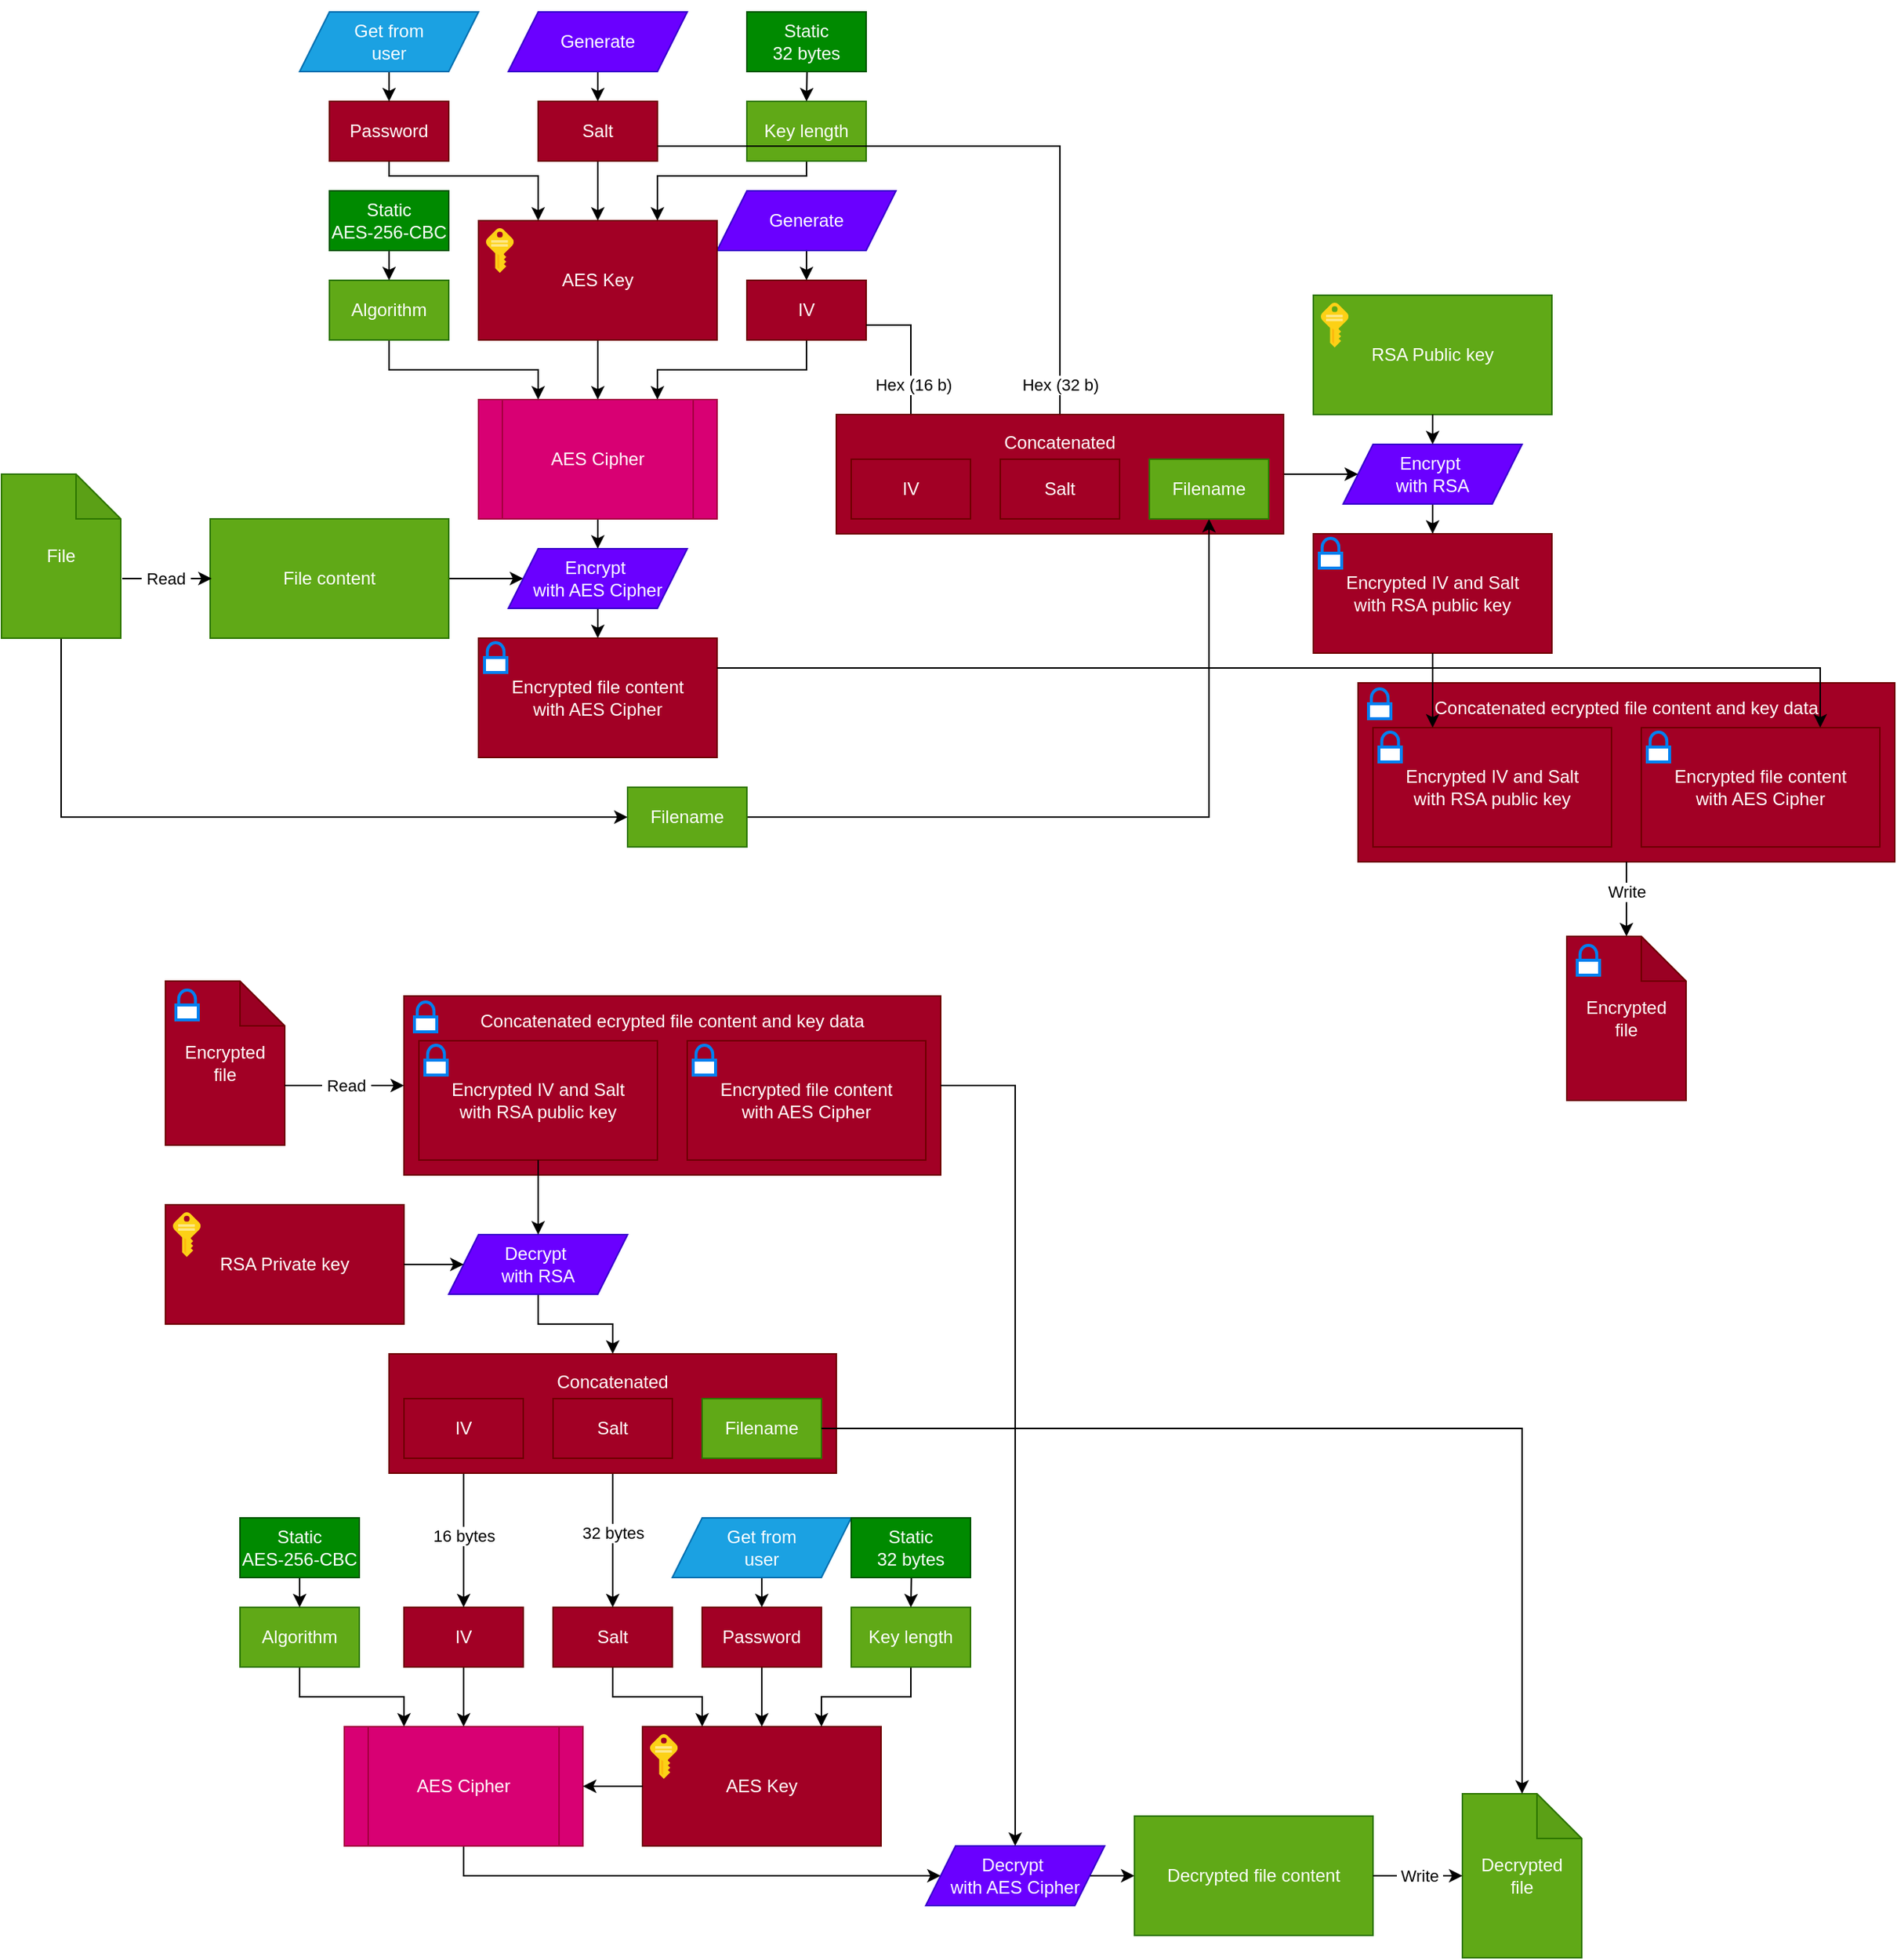 <mxfile version="24.7.17">
  <diagram name="Сторінка-1" id="oPL0w_b0mFHAZMVK7twz">
    <mxGraphModel dx="1221" dy="823" grid="1" gridSize="10" guides="1" tooltips="1" connect="1" arrows="1" fold="1" page="1" pageScale="1" pageWidth="4681" pageHeight="3300" math="0" shadow="0">
      <root>
        <mxCell id="0" />
        <mxCell id="1" parent="0" />
        <mxCell id="bZMVQMll3qHNsxTQ0Wbx-16" style="edgeStyle=orthogonalEdgeStyle;rounded=0;orthogonalLoop=1;jettySize=auto;html=1;exitX=0.5;exitY=1;exitDx=0;exitDy=0;entryX=0.5;entryY=0;entryDx=0;entryDy=0;" parent="1" source="bZMVQMll3qHNsxTQ0Wbx-1" target="bZMVQMll3qHNsxTQ0Wbx-47" edge="1">
          <mxGeometry relative="1" as="geometry">
            <mxPoint x="640" y="540" as="targetPoint" />
          </mxGeometry>
        </mxCell>
        <mxCell id="bZMVQMll3qHNsxTQ0Wbx-5" style="edgeStyle=orthogonalEdgeStyle;rounded=0;orthogonalLoop=1;jettySize=auto;html=1;exitX=0.5;exitY=1;exitDx=0;exitDy=0;entryX=0.25;entryY=0;entryDx=0;entryDy=0;" parent="1" source="bZMVQMll3qHNsxTQ0Wbx-2" target="bZMVQMll3qHNsxTQ0Wbx-1" edge="1">
          <mxGeometry relative="1" as="geometry">
            <Array as="points">
              <mxPoint x="500" y="390" />
              <mxPoint x="600" y="390" />
            </Array>
          </mxGeometry>
        </mxCell>
        <mxCell id="bZMVQMll3qHNsxTQ0Wbx-2" value="Password" style="rounded=0;whiteSpace=wrap;html=1;fillColor=#a20025;fontColor=#ffffff;strokeColor=#6F0000;" parent="1" vertex="1">
          <mxGeometry x="460" y="340" width="80" height="40" as="geometry" />
        </mxCell>
        <mxCell id="bZMVQMll3qHNsxTQ0Wbx-6" style="edgeStyle=orthogonalEdgeStyle;rounded=0;orthogonalLoop=1;jettySize=auto;html=1;exitX=0.5;exitY=1;exitDx=0;exitDy=0;entryX=0.5;entryY=0;entryDx=0;entryDy=0;" parent="1" source="bZMVQMll3qHNsxTQ0Wbx-3" target="bZMVQMll3qHNsxTQ0Wbx-1" edge="1">
          <mxGeometry relative="1" as="geometry" />
        </mxCell>
        <mxCell id="bZMVQMll3qHNsxTQ0Wbx-3" value="Salt" style="rounded=0;whiteSpace=wrap;html=1;fillColor=#a20025;fontColor=#ffffff;strokeColor=#6F0000;" parent="1" vertex="1">
          <mxGeometry x="600" y="340" width="80" height="40" as="geometry" />
        </mxCell>
        <mxCell id="bZMVQMll3qHNsxTQ0Wbx-7" style="edgeStyle=orthogonalEdgeStyle;rounded=0;orthogonalLoop=1;jettySize=auto;html=1;exitX=0.5;exitY=1;exitDx=0;exitDy=0;entryX=0.75;entryY=0;entryDx=0;entryDy=0;" parent="1" source="bZMVQMll3qHNsxTQ0Wbx-4" target="bZMVQMll3qHNsxTQ0Wbx-1" edge="1">
          <mxGeometry relative="1" as="geometry">
            <Array as="points">
              <mxPoint x="780" y="390" />
              <mxPoint x="680" y="390" />
            </Array>
          </mxGeometry>
        </mxCell>
        <mxCell id="bZMVQMll3qHNsxTQ0Wbx-4" value="Key length" style="rounded=0;whiteSpace=wrap;html=1;fillColor=#60a917;fontColor=#ffffff;strokeColor=#2D7600;" parent="1" vertex="1">
          <mxGeometry x="740" y="340" width="80" height="40" as="geometry" />
        </mxCell>
        <mxCell id="bZMVQMll3qHNsxTQ0Wbx-10" style="edgeStyle=orthogonalEdgeStyle;rounded=0;orthogonalLoop=1;jettySize=auto;html=1;exitX=0.5;exitY=1;exitDx=0;exitDy=0;entryX=0.5;entryY=0;entryDx=0;entryDy=0;" parent="1" source="bZMVQMll3qHNsxTQ0Wbx-8" target="bZMVQMll3qHNsxTQ0Wbx-3" edge="1">
          <mxGeometry relative="1" as="geometry" />
        </mxCell>
        <mxCell id="bZMVQMll3qHNsxTQ0Wbx-8" value="Generate" style="shape=parallelogram;perimeter=parallelogramPerimeter;whiteSpace=wrap;html=1;fixedSize=1;fillColor=#6a00ff;fontColor=#ffffff;strokeColor=#3700CC;" parent="1" vertex="1">
          <mxGeometry x="580" y="280" width="120" height="40" as="geometry" />
        </mxCell>
        <mxCell id="bZMVQMll3qHNsxTQ0Wbx-11" style="edgeStyle=orthogonalEdgeStyle;rounded=0;orthogonalLoop=1;jettySize=auto;html=1;exitX=0.5;exitY=1;exitDx=0;exitDy=0;entryX=0.5;entryY=0;entryDx=0;entryDy=0;" parent="1" target="bZMVQMll3qHNsxTQ0Wbx-4" edge="1">
          <mxGeometry relative="1" as="geometry">
            <mxPoint x="780" y="280" as="sourcePoint" />
          </mxGeometry>
        </mxCell>
        <mxCell id="bZMVQMll3qHNsxTQ0Wbx-13" style="edgeStyle=orthogonalEdgeStyle;rounded=0;orthogonalLoop=1;jettySize=auto;html=1;exitX=0.5;exitY=1;exitDx=0;exitDy=0;entryX=0.5;entryY=0;entryDx=0;entryDy=0;" parent="1" source="bZMVQMll3qHNsxTQ0Wbx-12" target="bZMVQMll3qHNsxTQ0Wbx-2" edge="1">
          <mxGeometry relative="1" as="geometry" />
        </mxCell>
        <mxCell id="bZMVQMll3qHNsxTQ0Wbx-12" value="Get from&lt;div&gt;user&lt;/div&gt;" style="shape=parallelogram;perimeter=parallelogramPerimeter;whiteSpace=wrap;html=1;fixedSize=1;fillColor=#1ba1e2;fontColor=#ffffff;strokeColor=#006EAF;" parent="1" vertex="1">
          <mxGeometry x="440" y="280" width="120" height="40" as="geometry" />
        </mxCell>
        <mxCell id="bZMVQMll3qHNsxTQ0Wbx-14" value="Static&lt;div&gt;32 bytes&lt;/div&gt;" style="rounded=0;whiteSpace=wrap;html=1;fillColor=#008a00;fontColor=#ffffff;strokeColor=#005700;" parent="1" vertex="1">
          <mxGeometry x="740" y="280" width="80" height="40" as="geometry" />
        </mxCell>
        <mxCell id="bZMVQMll3qHNsxTQ0Wbx-28" style="edgeStyle=orthogonalEdgeStyle;rounded=0;orthogonalLoop=1;jettySize=auto;html=1;entryX=0.5;entryY=0;entryDx=0;entryDy=0;exitX=0.5;exitY=1;exitDx=0;exitDy=0;" parent="1" source="bZMVQMll3qHNsxTQ0Wbx-47" target="bZMVQMll3qHNsxTQ0Wbx-26" edge="1">
          <mxGeometry relative="1" as="geometry">
            <mxPoint x="630" y="630" as="sourcePoint" />
          </mxGeometry>
        </mxCell>
        <mxCell id="bZMVQMll3qHNsxTQ0Wbx-18" style="edgeStyle=orthogonalEdgeStyle;rounded=0;orthogonalLoop=1;jettySize=auto;html=1;exitX=0.5;exitY=1;exitDx=0;exitDy=0;entryX=0.25;entryY=0;entryDx=0;entryDy=0;" parent="1" source="bZMVQMll3qHNsxTQ0Wbx-17" target="bZMVQMll3qHNsxTQ0Wbx-47" edge="1">
          <mxGeometry relative="1" as="geometry">
            <mxPoint x="600" y="540" as="targetPoint" />
          </mxGeometry>
        </mxCell>
        <mxCell id="bZMVQMll3qHNsxTQ0Wbx-17" value="Algorithm" style="rounded=0;whiteSpace=wrap;html=1;fillColor=#60a917;fontColor=#ffffff;strokeColor=#2D7600;" parent="1" vertex="1">
          <mxGeometry x="460" y="460" width="80" height="40" as="geometry" />
        </mxCell>
        <mxCell id="bZMVQMll3qHNsxTQ0Wbx-20" style="edgeStyle=orthogonalEdgeStyle;rounded=0;orthogonalLoop=1;jettySize=auto;html=1;exitX=0.5;exitY=1;exitDx=0;exitDy=0;entryX=0.5;entryY=0;entryDx=0;entryDy=0;" parent="1" source="bZMVQMll3qHNsxTQ0Wbx-19" target="bZMVQMll3qHNsxTQ0Wbx-17" edge="1">
          <mxGeometry relative="1" as="geometry" />
        </mxCell>
        <mxCell id="bZMVQMll3qHNsxTQ0Wbx-19" value="&lt;div&gt;Static&lt;/div&gt;AES-256-CBC" style="rounded=0;whiteSpace=wrap;html=1;fillColor=#008a00;fontColor=#ffffff;strokeColor=#005700;" parent="1" vertex="1">
          <mxGeometry x="460" y="400" width="80" height="40" as="geometry" />
        </mxCell>
        <mxCell id="bZMVQMll3qHNsxTQ0Wbx-24" style="edgeStyle=orthogonalEdgeStyle;rounded=0;orthogonalLoop=1;jettySize=auto;html=1;exitX=0.5;exitY=1;exitDx=0;exitDy=0;entryX=0.75;entryY=0;entryDx=0;entryDy=0;" parent="1" source="bZMVQMll3qHNsxTQ0Wbx-21" target="bZMVQMll3qHNsxTQ0Wbx-47" edge="1">
          <mxGeometry relative="1" as="geometry">
            <mxPoint x="680" y="540" as="targetPoint" />
          </mxGeometry>
        </mxCell>
        <mxCell id="bZMVQMll3qHNsxTQ0Wbx-21" value="IV" style="rounded=0;whiteSpace=wrap;html=1;fillColor=#a20025;fontColor=#ffffff;strokeColor=#6F0000;" parent="1" vertex="1">
          <mxGeometry x="740" y="460" width="80" height="40" as="geometry" />
        </mxCell>
        <mxCell id="bZMVQMll3qHNsxTQ0Wbx-23" style="edgeStyle=orthogonalEdgeStyle;rounded=0;orthogonalLoop=1;jettySize=auto;html=1;exitX=0.5;exitY=1;exitDx=0;exitDy=0;entryX=0.5;entryY=0;entryDx=0;entryDy=0;" parent="1" source="bZMVQMll3qHNsxTQ0Wbx-22" target="bZMVQMll3qHNsxTQ0Wbx-21" edge="1">
          <mxGeometry relative="1" as="geometry" />
        </mxCell>
        <mxCell id="bZMVQMll3qHNsxTQ0Wbx-22" value="Generate" style="shape=parallelogram;perimeter=parallelogramPerimeter;whiteSpace=wrap;html=1;fixedSize=1;fillColor=#6a00ff;fontColor=#ffffff;strokeColor=#3700CC;" parent="1" vertex="1">
          <mxGeometry x="720" y="400" width="120" height="40" as="geometry" />
        </mxCell>
        <mxCell id="bZMVQMll3qHNsxTQ0Wbx-27" style="edgeStyle=orthogonalEdgeStyle;rounded=0;orthogonalLoop=1;jettySize=auto;html=1;exitX=1;exitY=0.5;exitDx=0;exitDy=0;entryX=0;entryY=0.5;entryDx=0;entryDy=0;" parent="1" source="bZMVQMll3qHNsxTQ0Wbx-25" target="bZMVQMll3qHNsxTQ0Wbx-26" edge="1">
          <mxGeometry relative="1" as="geometry" />
        </mxCell>
        <mxCell id="bZMVQMll3qHNsxTQ0Wbx-25" value="File content" style="rounded=0;whiteSpace=wrap;html=1;fillColor=#60a917;fontColor=#ffffff;strokeColor=#2D7600;" parent="1" vertex="1">
          <mxGeometry x="380" y="620" width="160" height="80" as="geometry" />
        </mxCell>
        <mxCell id="bZMVQMll3qHNsxTQ0Wbx-41" style="edgeStyle=orthogonalEdgeStyle;rounded=0;orthogonalLoop=1;jettySize=auto;html=1;exitX=0.5;exitY=1;exitDx=0;exitDy=0;entryX=0.5;entryY=0;entryDx=0;entryDy=0;" parent="1" source="bZMVQMll3qHNsxTQ0Wbx-26" target="bZMVQMll3qHNsxTQ0Wbx-36" edge="1">
          <mxGeometry relative="1" as="geometry" />
        </mxCell>
        <mxCell id="bZMVQMll3qHNsxTQ0Wbx-26" value="Encrypt&amp;nbsp;&lt;div&gt;with AES Cipher&lt;/div&gt;" style="shape=parallelogram;perimeter=parallelogramPerimeter;whiteSpace=wrap;html=1;fixedSize=1;fillColor=#6a00ff;fontColor=#ffffff;strokeColor=#3700CC;" parent="1" vertex="1">
          <mxGeometry x="580" y="640" width="120" height="40" as="geometry" />
        </mxCell>
        <mxCell id="bZMVQMll3qHNsxTQ0Wbx-32" style="edgeStyle=orthogonalEdgeStyle;rounded=0;orthogonalLoop=1;jettySize=auto;html=1;exitX=0;exitY=0;exitDx=80;exitDy=70;exitPerimeter=0;entryX=0;entryY=0.5;entryDx=0;entryDy=0;" parent="1" edge="1">
          <mxGeometry relative="1" as="geometry">
            <mxPoint x="321" y="660" as="sourcePoint" />
            <mxPoint x="381" y="660" as="targetPoint" />
          </mxGeometry>
        </mxCell>
        <mxCell id="bZMVQMll3qHNsxTQ0Wbx-35" value="&amp;nbsp;Read&amp;nbsp;" style="edgeLabel;html=1;align=center;verticalAlign=middle;resizable=0;points=[];" parent="bZMVQMll3qHNsxTQ0Wbx-32" vertex="1" connectable="0">
          <mxGeometry x="-0.172" y="-1" relative="1" as="geometry">
            <mxPoint x="4" y="-1" as="offset" />
          </mxGeometry>
        </mxCell>
        <mxCell id="bZMVQMll3qHNsxTQ0Wbx-274" style="edgeStyle=orthogonalEdgeStyle;rounded=0;orthogonalLoop=1;jettySize=auto;html=1;exitX=0.5;exitY=1;exitDx=0;exitDy=0;exitPerimeter=0;entryX=0;entryY=0.5;entryDx=0;entryDy=0;" parent="1" source="bZMVQMll3qHNsxTQ0Wbx-30" target="bZMVQMll3qHNsxTQ0Wbx-262" edge="1">
          <mxGeometry relative="1" as="geometry" />
        </mxCell>
        <mxCell id="bZMVQMll3qHNsxTQ0Wbx-30" value="File" style="shape=note;whiteSpace=wrap;html=1;backgroundOutline=1;darkOpacity=0.05;fillColor=#60a917;fontColor=#ffffff;strokeColor=#2D7600;" parent="1" vertex="1">
          <mxGeometry x="240" y="590" width="80" height="110" as="geometry" />
        </mxCell>
        <mxCell id="bZMVQMll3qHNsxTQ0Wbx-44" value="" style="group" parent="1" vertex="1" connectable="0">
          <mxGeometry x="560" y="700" width="160" height="80" as="geometry" />
        </mxCell>
        <mxCell id="bZMVQMll3qHNsxTQ0Wbx-36" value="Encrypted file content&lt;div&gt;with AES Cipher&lt;/div&gt;" style="rounded=0;whiteSpace=wrap;html=1;fillColor=#a20025;fontColor=#ffffff;strokeColor=#6F0000;" parent="bZMVQMll3qHNsxTQ0Wbx-44" vertex="1">
          <mxGeometry width="160" height="80" as="geometry" />
        </mxCell>
        <mxCell id="bZMVQMll3qHNsxTQ0Wbx-40" value="" style="html=1;verticalLabelPosition=bottom;align=center;labelBackgroundColor=#ffffff;verticalAlign=top;strokeWidth=2;strokeColor=#0080F0;shadow=0;dashed=0;shape=mxgraph.ios7.icons.locked;" parent="bZMVQMll3qHNsxTQ0Wbx-44" vertex="1">
          <mxGeometry x="4" y="3" width="15" height="20" as="geometry" />
        </mxCell>
        <mxCell id="bZMVQMll3qHNsxTQ0Wbx-46" value="" style="group" parent="1" vertex="1" connectable="0">
          <mxGeometry x="560" y="420" width="160" height="80" as="geometry" />
        </mxCell>
        <mxCell id="bZMVQMll3qHNsxTQ0Wbx-1" value="&lt;div&gt;&lt;span style=&quot;background-color: initial;&quot;&gt;AES Key&lt;/span&gt;&lt;br&gt;&lt;/div&gt;" style="rounded=0;whiteSpace=wrap;html=1;fillColor=#a20025;fontColor=#ffffff;strokeColor=#6F0000;" parent="bZMVQMll3qHNsxTQ0Wbx-46" vertex="1">
          <mxGeometry width="160" height="80" as="geometry" />
        </mxCell>
        <mxCell id="bZMVQMll3qHNsxTQ0Wbx-45" value="" style="image;sketch=0;aspect=fixed;html=1;points=[];align=center;fontSize=12;image=img/lib/mscae/Key.svg;" parent="bZMVQMll3qHNsxTQ0Wbx-46" vertex="1">
          <mxGeometry x="5" y="5" width="18.6" height="30" as="geometry" />
        </mxCell>
        <mxCell id="bZMVQMll3qHNsxTQ0Wbx-47" value="AES&amp;nbsp;&lt;span style=&quot;background-color: initial;&quot;&gt;Cipher&lt;/span&gt;" style="shape=process;whiteSpace=wrap;html=1;backgroundOutline=1;fillColor=#d80073;fontColor=#ffffff;strokeColor=#A50040;" parent="1" vertex="1">
          <mxGeometry x="560" y="540" width="160" height="80" as="geometry" />
        </mxCell>
        <mxCell id="bZMVQMll3qHNsxTQ0Wbx-48" value="" style="group;fillColor=#60a917;fontColor=#ffffff;strokeColor=#2D7600;" parent="1" vertex="1" connectable="0">
          <mxGeometry x="1120" y="470" width="160" height="80" as="geometry" />
        </mxCell>
        <mxCell id="bZMVQMll3qHNsxTQ0Wbx-49" value="&lt;div&gt;&lt;span style=&quot;background-color: initial;&quot;&gt;RSA Public key&lt;/span&gt;&lt;/div&gt;" style="rounded=0;whiteSpace=wrap;html=1;fillColor=#60a917;fontColor=#ffffff;strokeColor=#2D7600;" parent="bZMVQMll3qHNsxTQ0Wbx-48" vertex="1">
          <mxGeometry width="160" height="80" as="geometry" />
        </mxCell>
        <mxCell id="bZMVQMll3qHNsxTQ0Wbx-50" value="" style="image;sketch=0;aspect=fixed;html=1;points=[];align=center;fontSize=12;image=img/lib/mscae/Key.svg;" parent="bZMVQMll3qHNsxTQ0Wbx-48" vertex="1">
          <mxGeometry x="5" y="5" width="18.6" height="30" as="geometry" />
        </mxCell>
        <mxCell id="bZMVQMll3qHNsxTQ0Wbx-60" style="edgeStyle=orthogonalEdgeStyle;rounded=0;orthogonalLoop=1;jettySize=auto;html=1;exitX=0.5;exitY=1;exitDx=0;exitDy=0;" parent="1" source="bZMVQMll3qHNsxTQ0Wbx-54" target="bZMVQMll3qHNsxTQ0Wbx-58" edge="1">
          <mxGeometry relative="1" as="geometry" />
        </mxCell>
        <mxCell id="bZMVQMll3qHNsxTQ0Wbx-54" value="Encrypt&amp;nbsp;&lt;div&gt;with RSA&lt;/div&gt;" style="shape=parallelogram;perimeter=parallelogramPerimeter;whiteSpace=wrap;html=1;fixedSize=1;fillColor=#6a00ff;fontColor=#ffffff;strokeColor=#3700CC;" parent="1" vertex="1">
          <mxGeometry x="1140" y="570" width="120" height="40" as="geometry" />
        </mxCell>
        <mxCell id="bZMVQMll3qHNsxTQ0Wbx-55" style="edgeStyle=orthogonalEdgeStyle;rounded=0;orthogonalLoop=1;jettySize=auto;html=1;exitX=0.5;exitY=1;exitDx=0;exitDy=0;entryX=0.5;entryY=0;entryDx=0;entryDy=0;" parent="1" source="bZMVQMll3qHNsxTQ0Wbx-49" target="bZMVQMll3qHNsxTQ0Wbx-54" edge="1">
          <mxGeometry relative="1" as="geometry" />
        </mxCell>
        <mxCell id="bZMVQMll3qHNsxTQ0Wbx-57" value="" style="group" parent="1" vertex="1" connectable="0">
          <mxGeometry x="1120" y="630" width="160" height="80" as="geometry" />
        </mxCell>
        <mxCell id="bZMVQMll3qHNsxTQ0Wbx-58" value="Encrypted IV and Salt&lt;div&gt;with RSA public key&lt;/div&gt;" style="rounded=0;whiteSpace=wrap;html=1;fillColor=#a20025;fontColor=#ffffff;strokeColor=#6F0000;" parent="bZMVQMll3qHNsxTQ0Wbx-57" vertex="1">
          <mxGeometry width="160" height="80" as="geometry" />
        </mxCell>
        <mxCell id="bZMVQMll3qHNsxTQ0Wbx-59" value="" style="html=1;verticalLabelPosition=bottom;align=center;labelBackgroundColor=#ffffff;verticalAlign=top;strokeWidth=2;strokeColor=#0080F0;shadow=0;dashed=0;shape=mxgraph.ios7.icons.locked;" parent="bZMVQMll3qHNsxTQ0Wbx-57" vertex="1">
          <mxGeometry x="4" y="3" width="15" height="20" as="geometry" />
        </mxCell>
        <mxCell id="bZMVQMll3qHNsxTQ0Wbx-72" style="edgeStyle=orthogonalEdgeStyle;rounded=0;orthogonalLoop=1;jettySize=auto;html=1;exitX=1;exitY=0.75;exitDx=0;exitDy=0;entryX=0.5;entryY=0;entryDx=0;entryDy=0;" parent="1" source="bZMVQMll3qHNsxTQ0Wbx-3" target="bZMVQMll3qHNsxTQ0Wbx-67" edge="1">
          <mxGeometry relative="1" as="geometry" />
        </mxCell>
        <mxCell id="bZMVQMll3qHNsxTQ0Wbx-78" value="Hex (32 b)" style="edgeLabel;html=1;align=center;verticalAlign=middle;resizable=0;points=[];" parent="bZMVQMll3qHNsxTQ0Wbx-72" vertex="1" connectable="0">
          <mxGeometry x="-0.116" y="1" relative="1" as="geometry">
            <mxPoint x="58" y="161" as="offset" />
          </mxGeometry>
        </mxCell>
        <mxCell id="bZMVQMll3qHNsxTQ0Wbx-71" style="edgeStyle=orthogonalEdgeStyle;rounded=0;orthogonalLoop=1;jettySize=auto;html=1;exitX=1;exitY=0.75;exitDx=0;exitDy=0;entryX=0.5;entryY=0;entryDx=0;entryDy=0;" parent="1" source="bZMVQMll3qHNsxTQ0Wbx-21" target="bZMVQMll3qHNsxTQ0Wbx-66" edge="1">
          <mxGeometry relative="1" as="geometry" />
        </mxCell>
        <mxCell id="bZMVQMll3qHNsxTQ0Wbx-79" value="&amp;nbsp;Hex (16 b)" style="edgeLabel;html=1;align=center;verticalAlign=middle;resizable=0;points=[];" parent="bZMVQMll3qHNsxTQ0Wbx-71" vertex="1" connectable="0">
          <mxGeometry x="-0.337" y="1" relative="1" as="geometry">
            <mxPoint x="-1" y="30" as="offset" />
          </mxGeometry>
        </mxCell>
        <mxCell id="bZMVQMll3qHNsxTQ0Wbx-74" style="edgeStyle=orthogonalEdgeStyle;rounded=0;orthogonalLoop=1;jettySize=auto;html=1;exitX=1;exitY=0.5;exitDx=0;exitDy=0;entryX=0;entryY=0.5;entryDx=0;entryDy=0;" parent="1" source="bZMVQMll3qHNsxTQ0Wbx-64" target="bZMVQMll3qHNsxTQ0Wbx-54" edge="1">
          <mxGeometry relative="1" as="geometry">
            <mxPoint x="1170.0" y="590.0" as="sourcePoint" />
          </mxGeometry>
        </mxCell>
        <mxCell id="bZMVQMll3qHNsxTQ0Wbx-99" value="" style="group" parent="1" vertex="1" connectable="0">
          <mxGeometry x="1150" y="730" width="360" height="120" as="geometry" />
        </mxCell>
        <mxCell id="bZMVQMll3qHNsxTQ0Wbx-90" value="Concatenated ecrypted file content and key data&lt;div&gt;&lt;br&gt;&lt;/div&gt;&lt;div&gt;&lt;br&gt;&lt;/div&gt;&lt;div&gt;&lt;br&gt;&lt;/div&gt;&lt;div&gt;&lt;br&gt;&lt;/div&gt;&lt;div&gt;&lt;br&gt;&lt;/div&gt;&lt;div&gt;&lt;br&gt;&lt;/div&gt;" style="rounded=0;whiteSpace=wrap;html=1;fillColor=#a20025;fontColor=#ffffff;strokeColor=#6F0000;" parent="bZMVQMll3qHNsxTQ0Wbx-99" vertex="1">
          <mxGeometry width="360" height="120" as="geometry" />
        </mxCell>
        <mxCell id="bZMVQMll3qHNsxTQ0Wbx-92" value="" style="html=1;verticalLabelPosition=bottom;align=center;labelBackgroundColor=#ffffff;verticalAlign=top;strokeWidth=2;strokeColor=#0080F0;shadow=0;dashed=0;shape=mxgraph.ios7.icons.locked;" parent="bZMVQMll3qHNsxTQ0Wbx-99" vertex="1">
          <mxGeometry x="7" y="4" width="15" height="20" as="geometry" />
        </mxCell>
        <mxCell id="bZMVQMll3qHNsxTQ0Wbx-93" value="" style="group" parent="bZMVQMll3qHNsxTQ0Wbx-99" vertex="1" connectable="0">
          <mxGeometry x="190" y="30" width="160" height="80" as="geometry" />
        </mxCell>
        <mxCell id="bZMVQMll3qHNsxTQ0Wbx-94" value="Encrypted file content&lt;div&gt;with AES Cipher&lt;/div&gt;" style="rounded=0;whiteSpace=wrap;html=1;fillColor=#a20025;fontColor=#ffffff;strokeColor=#6F0000;" parent="bZMVQMll3qHNsxTQ0Wbx-93" vertex="1">
          <mxGeometry width="160" height="80" as="geometry" />
        </mxCell>
        <mxCell id="bZMVQMll3qHNsxTQ0Wbx-95" value="" style="html=1;verticalLabelPosition=bottom;align=center;labelBackgroundColor=#ffffff;verticalAlign=top;strokeWidth=2;strokeColor=#0080F0;shadow=0;dashed=0;shape=mxgraph.ios7.icons.locked;" parent="bZMVQMll3qHNsxTQ0Wbx-93" vertex="1">
          <mxGeometry x="4" y="3" width="15" height="20" as="geometry" />
        </mxCell>
        <mxCell id="bZMVQMll3qHNsxTQ0Wbx-96" value="" style="group" parent="bZMVQMll3qHNsxTQ0Wbx-99" vertex="1" connectable="0">
          <mxGeometry x="10" y="30" width="160" height="80" as="geometry" />
        </mxCell>
        <mxCell id="bZMVQMll3qHNsxTQ0Wbx-97" value="Encrypted IV and Salt&lt;div&gt;with RSA public key&lt;/div&gt;" style="rounded=0;whiteSpace=wrap;html=1;fillColor=#a20025;fontColor=#ffffff;strokeColor=#6F0000;" parent="bZMVQMll3qHNsxTQ0Wbx-96" vertex="1">
          <mxGeometry width="160" height="80" as="geometry" />
        </mxCell>
        <mxCell id="bZMVQMll3qHNsxTQ0Wbx-98" value="" style="html=1;verticalLabelPosition=bottom;align=center;labelBackgroundColor=#ffffff;verticalAlign=top;strokeWidth=2;strokeColor=#0080F0;shadow=0;dashed=0;shape=mxgraph.ios7.icons.locked;" parent="bZMVQMll3qHNsxTQ0Wbx-96" vertex="1">
          <mxGeometry x="4" y="3" width="15" height="20" as="geometry" />
        </mxCell>
        <mxCell id="bZMVQMll3qHNsxTQ0Wbx-100" style="edgeStyle=orthogonalEdgeStyle;rounded=0;orthogonalLoop=1;jettySize=auto;html=1;exitX=1;exitY=0.25;exitDx=0;exitDy=0;entryX=0.75;entryY=0;entryDx=0;entryDy=0;" parent="1" source="bZMVQMll3qHNsxTQ0Wbx-36" target="bZMVQMll3qHNsxTQ0Wbx-94" edge="1">
          <mxGeometry relative="1" as="geometry" />
        </mxCell>
        <mxCell id="bZMVQMll3qHNsxTQ0Wbx-101" style="edgeStyle=orthogonalEdgeStyle;rounded=0;orthogonalLoop=1;jettySize=auto;html=1;exitX=0.5;exitY=1;exitDx=0;exitDy=0;entryX=0.25;entryY=0;entryDx=0;entryDy=0;" parent="1" source="bZMVQMll3qHNsxTQ0Wbx-58" target="bZMVQMll3qHNsxTQ0Wbx-97" edge="1">
          <mxGeometry relative="1" as="geometry" />
        </mxCell>
        <mxCell id="bZMVQMll3qHNsxTQ0Wbx-104" style="edgeStyle=orthogonalEdgeStyle;rounded=0;orthogonalLoop=1;jettySize=auto;html=1;exitX=0.5;exitY=1;exitDx=0;exitDy=0;entryX=0.5;entryY=0;entryDx=0;entryDy=0;entryPerimeter=0;" parent="1" source="bZMVQMll3qHNsxTQ0Wbx-90" target="bZMVQMll3qHNsxTQ0Wbx-102" edge="1">
          <mxGeometry relative="1" as="geometry" />
        </mxCell>
        <mxCell id="bZMVQMll3qHNsxTQ0Wbx-105" value="Write" style="edgeLabel;html=1;align=center;verticalAlign=middle;resizable=0;points=[];" parent="bZMVQMll3qHNsxTQ0Wbx-104" vertex="1" connectable="0">
          <mxGeometry x="-0.273" y="1" relative="1" as="geometry">
            <mxPoint x="-1" y="2" as="offset" />
          </mxGeometry>
        </mxCell>
        <mxCell id="bZMVQMll3qHNsxTQ0Wbx-106" value="" style="group" parent="1" vertex="1" connectable="0">
          <mxGeometry x="1290" y="900" width="80" height="110" as="geometry" />
        </mxCell>
        <mxCell id="bZMVQMll3qHNsxTQ0Wbx-102" value="Encrypted&lt;div&gt;file&lt;/div&gt;" style="shape=note;whiteSpace=wrap;html=1;backgroundOutline=1;darkOpacity=0.05;fillColor=#a20025;fontColor=#ffffff;strokeColor=#6F0000;" parent="bZMVQMll3qHNsxTQ0Wbx-106" vertex="1">
          <mxGeometry width="80" height="110" as="geometry" />
        </mxCell>
        <mxCell id="bZMVQMll3qHNsxTQ0Wbx-103" value="" style="html=1;verticalLabelPosition=bottom;align=center;labelBackgroundColor=#ffffff;verticalAlign=top;strokeWidth=2;strokeColor=#0080F0;shadow=0;dashed=0;shape=mxgraph.ios7.icons.locked;" parent="bZMVQMll3qHNsxTQ0Wbx-106" vertex="1">
          <mxGeometry x="7" y="6" width="15" height="20" as="geometry" />
        </mxCell>
        <mxCell id="bZMVQMll3qHNsxTQ0Wbx-190" value="" style="group" parent="1" vertex="1" connectable="0">
          <mxGeometry x="350" y="930" width="80" height="110" as="geometry" />
        </mxCell>
        <mxCell id="bZMVQMll3qHNsxTQ0Wbx-191" value="Encrypted&lt;div&gt;file&lt;/div&gt;" style="shape=note;whiteSpace=wrap;html=1;backgroundOutline=1;darkOpacity=0.05;fillColor=#a20025;fontColor=#ffffff;strokeColor=#6F0000;" parent="bZMVQMll3qHNsxTQ0Wbx-190" vertex="1">
          <mxGeometry width="80" height="110" as="geometry" />
        </mxCell>
        <mxCell id="bZMVQMll3qHNsxTQ0Wbx-192" value="" style="html=1;verticalLabelPosition=bottom;align=center;labelBackgroundColor=#ffffff;verticalAlign=top;strokeWidth=2;strokeColor=#0080F0;shadow=0;dashed=0;shape=mxgraph.ios7.icons.locked;" parent="bZMVQMll3qHNsxTQ0Wbx-190" vertex="1">
          <mxGeometry x="7" y="6" width="15" height="20" as="geometry" />
        </mxCell>
        <mxCell id="bZMVQMll3qHNsxTQ0Wbx-218" style="edgeStyle=orthogonalEdgeStyle;rounded=0;orthogonalLoop=1;jettySize=auto;html=1;exitX=0.5;exitY=1;exitDx=0;exitDy=0;entryX=0.5;entryY=0;entryDx=0;entryDy=0;" parent="1" source="bZMVQMll3qHNsxTQ0Wbx-196" target="bZMVQMll3qHNsxTQ0Wbx-215" edge="1">
          <mxGeometry relative="1" as="geometry" />
        </mxCell>
        <mxCell id="bZMVQMll3qHNsxTQ0Wbx-196" value="Decrypt&amp;nbsp;&lt;div&gt;with RSA&lt;/div&gt;" style="shape=parallelogram;perimeter=parallelogramPerimeter;whiteSpace=wrap;html=1;fixedSize=1;fillColor=#6a00ff;fontColor=#ffffff;strokeColor=#3700CC;" parent="1" vertex="1">
          <mxGeometry x="540" y="1100" width="120" height="40" as="geometry" />
        </mxCell>
        <mxCell id="bZMVQMll3qHNsxTQ0Wbx-197" value="" style="group" parent="1" vertex="1" connectable="0">
          <mxGeometry x="350" y="1080" width="160" height="80" as="geometry" />
        </mxCell>
        <mxCell id="bZMVQMll3qHNsxTQ0Wbx-198" value="&lt;div&gt;&lt;span style=&quot;background-color: initial;&quot;&gt;RSA Private key&lt;/span&gt;&lt;/div&gt;" style="rounded=0;whiteSpace=wrap;html=1;fillColor=#a20025;fontColor=#ffffff;strokeColor=#6F0000;" parent="bZMVQMll3qHNsxTQ0Wbx-197" vertex="1">
          <mxGeometry width="160" height="80" as="geometry" />
        </mxCell>
        <mxCell id="bZMVQMll3qHNsxTQ0Wbx-199" value="" style="image;sketch=0;aspect=fixed;html=1;points=[];align=center;fontSize=12;image=img/lib/mscae/Key.svg;" parent="bZMVQMll3qHNsxTQ0Wbx-197" vertex="1">
          <mxGeometry x="5" y="5" width="18.6" height="30" as="geometry" />
        </mxCell>
        <mxCell id="bZMVQMll3qHNsxTQ0Wbx-200" value="" style="group" parent="1" vertex="1" connectable="0">
          <mxGeometry x="510" y="940" width="360" height="120" as="geometry" />
        </mxCell>
        <mxCell id="bZMVQMll3qHNsxTQ0Wbx-201" value="Concatenated ecrypted file content and key data&lt;div&gt;&lt;br&gt;&lt;/div&gt;&lt;div&gt;&lt;br&gt;&lt;/div&gt;&lt;div&gt;&lt;br&gt;&lt;/div&gt;&lt;div&gt;&lt;br&gt;&lt;/div&gt;&lt;div&gt;&lt;br&gt;&lt;/div&gt;&lt;div&gt;&lt;br&gt;&lt;/div&gt;" style="rounded=0;whiteSpace=wrap;html=1;fillColor=#a20025;fontColor=#ffffff;strokeColor=#6F0000;" parent="bZMVQMll3qHNsxTQ0Wbx-200" vertex="1">
          <mxGeometry width="360" height="120" as="geometry" />
        </mxCell>
        <mxCell id="bZMVQMll3qHNsxTQ0Wbx-202" value="" style="html=1;verticalLabelPosition=bottom;align=center;labelBackgroundColor=#ffffff;verticalAlign=top;strokeWidth=2;strokeColor=#0080F0;shadow=0;dashed=0;shape=mxgraph.ios7.icons.locked;" parent="bZMVQMll3qHNsxTQ0Wbx-200" vertex="1">
          <mxGeometry x="7" y="4" width="15" height="20" as="geometry" />
        </mxCell>
        <mxCell id="bZMVQMll3qHNsxTQ0Wbx-203" value="" style="group" parent="bZMVQMll3qHNsxTQ0Wbx-200" vertex="1" connectable="0">
          <mxGeometry x="190" y="30" width="160" height="80" as="geometry" />
        </mxCell>
        <mxCell id="bZMVQMll3qHNsxTQ0Wbx-204" value="Encrypted file content&lt;div&gt;with AES Cipher&lt;/div&gt;" style="rounded=0;whiteSpace=wrap;html=1;fillColor=#a20025;fontColor=#ffffff;strokeColor=#6F0000;" parent="bZMVQMll3qHNsxTQ0Wbx-203" vertex="1">
          <mxGeometry width="160" height="80" as="geometry" />
        </mxCell>
        <mxCell id="bZMVQMll3qHNsxTQ0Wbx-205" value="" style="html=1;verticalLabelPosition=bottom;align=center;labelBackgroundColor=#ffffff;verticalAlign=top;strokeWidth=2;strokeColor=#0080F0;shadow=0;dashed=0;shape=mxgraph.ios7.icons.locked;" parent="bZMVQMll3qHNsxTQ0Wbx-203" vertex="1">
          <mxGeometry x="4" y="3" width="15" height="20" as="geometry" />
        </mxCell>
        <mxCell id="bZMVQMll3qHNsxTQ0Wbx-206" value="" style="group" parent="bZMVQMll3qHNsxTQ0Wbx-200" vertex="1" connectable="0">
          <mxGeometry x="10" y="30" width="160" height="80" as="geometry" />
        </mxCell>
        <mxCell id="bZMVQMll3qHNsxTQ0Wbx-207" value="Encrypted IV and Salt&lt;div&gt;with RSA public key&lt;/div&gt;" style="rounded=0;whiteSpace=wrap;html=1;fillColor=#a20025;fontColor=#ffffff;strokeColor=#6F0000;" parent="bZMVQMll3qHNsxTQ0Wbx-206" vertex="1">
          <mxGeometry width="160" height="80" as="geometry" />
        </mxCell>
        <mxCell id="bZMVQMll3qHNsxTQ0Wbx-208" value="" style="html=1;verticalLabelPosition=bottom;align=center;labelBackgroundColor=#ffffff;verticalAlign=top;strokeWidth=2;strokeColor=#0080F0;shadow=0;dashed=0;shape=mxgraph.ios7.icons.locked;" parent="bZMVQMll3qHNsxTQ0Wbx-206" vertex="1">
          <mxGeometry x="4" y="3" width="15" height="20" as="geometry" />
        </mxCell>
        <mxCell id="bZMVQMll3qHNsxTQ0Wbx-210" style="edgeStyle=orthogonalEdgeStyle;rounded=0;orthogonalLoop=1;jettySize=auto;html=1;exitX=0;exitY=0;exitDx=80;exitDy=70;exitPerimeter=0;entryX=0;entryY=0.5;entryDx=0;entryDy=0;" parent="1" source="bZMVQMll3qHNsxTQ0Wbx-191" target="bZMVQMll3qHNsxTQ0Wbx-201" edge="1">
          <mxGeometry relative="1" as="geometry" />
        </mxCell>
        <mxCell id="bZMVQMll3qHNsxTQ0Wbx-211" value="&amp;nbsp;Read&amp;nbsp;" style="edgeLabel;html=1;align=center;verticalAlign=middle;resizable=0;points=[];" parent="bZMVQMll3qHNsxTQ0Wbx-210" vertex="1" connectable="0">
          <mxGeometry x="0.059" y="-6" relative="1" as="geometry">
            <mxPoint x="-2" y="-6" as="offset" />
          </mxGeometry>
        </mxCell>
        <mxCell id="bZMVQMll3qHNsxTQ0Wbx-212" style="edgeStyle=orthogonalEdgeStyle;rounded=0;orthogonalLoop=1;jettySize=auto;html=1;exitX=0.5;exitY=1;exitDx=0;exitDy=0;entryX=0.5;entryY=0;entryDx=0;entryDy=0;" parent="1" source="bZMVQMll3qHNsxTQ0Wbx-207" target="bZMVQMll3qHNsxTQ0Wbx-196" edge="1">
          <mxGeometry relative="1" as="geometry" />
        </mxCell>
        <mxCell id="bZMVQMll3qHNsxTQ0Wbx-213" style="edgeStyle=orthogonalEdgeStyle;rounded=0;orthogonalLoop=1;jettySize=auto;html=1;exitX=1;exitY=0.5;exitDx=0;exitDy=0;entryX=0;entryY=0.5;entryDx=0;entryDy=0;" parent="1" source="bZMVQMll3qHNsxTQ0Wbx-198" target="bZMVQMll3qHNsxTQ0Wbx-196" edge="1">
          <mxGeometry relative="1" as="geometry" />
        </mxCell>
        <mxCell id="bZMVQMll3qHNsxTQ0Wbx-253" style="edgeStyle=orthogonalEdgeStyle;rounded=0;orthogonalLoop=1;jettySize=auto;html=1;exitX=0.5;exitY=1;exitDx=0;exitDy=0;entryX=0.5;entryY=0;entryDx=0;entryDy=0;" parent="1" source="bZMVQMll3qHNsxTQ0Wbx-219" target="bZMVQMll3qHNsxTQ0Wbx-241" edge="1">
          <mxGeometry relative="1" as="geometry" />
        </mxCell>
        <mxCell id="bZMVQMll3qHNsxTQ0Wbx-219" value="IV" style="rounded=0;whiteSpace=wrap;html=1;fillColor=#a20025;fontColor=#ffffff;strokeColor=#6F0000;" parent="1" vertex="1">
          <mxGeometry x="510" y="1350" width="80" height="40" as="geometry" />
        </mxCell>
        <mxCell id="bZMVQMll3qHNsxTQ0Wbx-235" style="edgeStyle=orthogonalEdgeStyle;rounded=0;orthogonalLoop=1;jettySize=auto;html=1;exitX=0.5;exitY=1;exitDx=0;exitDy=0;entryX=0.25;entryY=0;entryDx=0;entryDy=0;" parent="1" source="bZMVQMll3qHNsxTQ0Wbx-220" target="bZMVQMll3qHNsxTQ0Wbx-226" edge="1">
          <mxGeometry relative="1" as="geometry" />
        </mxCell>
        <mxCell id="bZMVQMll3qHNsxTQ0Wbx-220" value="Salt" style="rounded=0;whiteSpace=wrap;html=1;fillColor=#a20025;fontColor=#ffffff;strokeColor=#6F0000;" parent="1" vertex="1">
          <mxGeometry x="610" y="1350" width="80" height="40" as="geometry" />
        </mxCell>
        <mxCell id="bZMVQMll3qHNsxTQ0Wbx-221" style="edgeStyle=orthogonalEdgeStyle;rounded=0;orthogonalLoop=1;jettySize=auto;html=1;exitX=0.5;exitY=1;exitDx=0;exitDy=0;entryX=0.5;entryY=0;entryDx=0;entryDy=0;" parent="1" source="bZMVQMll3qHNsxTQ0Wbx-216" target="bZMVQMll3qHNsxTQ0Wbx-219" edge="1">
          <mxGeometry relative="1" as="geometry">
            <mxPoint x="550" y="1300" as="sourcePoint" />
          </mxGeometry>
        </mxCell>
        <mxCell id="bZMVQMll3qHNsxTQ0Wbx-223" value="16 bytes" style="edgeLabel;html=1;align=center;verticalAlign=middle;resizable=0;points=[];" parent="bZMVQMll3qHNsxTQ0Wbx-221" vertex="1" connectable="0">
          <mxGeometry x="0.043" relative="1" as="geometry">
            <mxPoint as="offset" />
          </mxGeometry>
        </mxCell>
        <mxCell id="bZMVQMll3qHNsxTQ0Wbx-222" style="edgeStyle=orthogonalEdgeStyle;rounded=0;orthogonalLoop=1;jettySize=auto;html=1;exitX=0.5;exitY=1;exitDx=0;exitDy=0;entryX=0.5;entryY=0;entryDx=0;entryDy=0;" parent="1" source="bZMVQMll3qHNsxTQ0Wbx-217" target="bZMVQMll3qHNsxTQ0Wbx-220" edge="1">
          <mxGeometry relative="1" as="geometry">
            <mxPoint x="650" y="1300" as="sourcePoint" />
          </mxGeometry>
        </mxCell>
        <mxCell id="bZMVQMll3qHNsxTQ0Wbx-224" value="32 bytes" style="edgeLabel;html=1;align=center;verticalAlign=middle;resizable=0;points=[];" parent="bZMVQMll3qHNsxTQ0Wbx-222" vertex="1" connectable="0">
          <mxGeometry x="-0.086" y="2" relative="1" as="geometry">
            <mxPoint x="-2" y="4" as="offset" />
          </mxGeometry>
        </mxCell>
        <mxCell id="bZMVQMll3qHNsxTQ0Wbx-225" value="" style="group" parent="1" vertex="1" connectable="0">
          <mxGeometry x="670" y="1430" width="160" height="80" as="geometry" />
        </mxCell>
        <mxCell id="bZMVQMll3qHNsxTQ0Wbx-226" value="&lt;div&gt;&lt;span style=&quot;background-color: initial;&quot;&gt;AES Key&lt;/span&gt;&lt;br&gt;&lt;/div&gt;" style="rounded=0;whiteSpace=wrap;html=1;fillColor=#a20025;fontColor=#ffffff;strokeColor=#6F0000;" parent="bZMVQMll3qHNsxTQ0Wbx-225" vertex="1">
          <mxGeometry width="160" height="80" as="geometry" />
        </mxCell>
        <mxCell id="bZMVQMll3qHNsxTQ0Wbx-227" value="" style="image;sketch=0;aspect=fixed;html=1;points=[];align=center;fontSize=12;image=img/lib/mscae/Key.svg;" parent="bZMVQMll3qHNsxTQ0Wbx-225" vertex="1">
          <mxGeometry x="5" y="5" width="18.6" height="30" as="geometry" />
        </mxCell>
        <mxCell id="bZMVQMll3qHNsxTQ0Wbx-234" style="edgeStyle=orthogonalEdgeStyle;rounded=0;orthogonalLoop=1;jettySize=auto;html=1;exitX=0.5;exitY=1;exitDx=0;exitDy=0;entryX=0.5;entryY=0;entryDx=0;entryDy=0;" parent="1" source="bZMVQMll3qHNsxTQ0Wbx-228" target="bZMVQMll3qHNsxTQ0Wbx-226" edge="1">
          <mxGeometry relative="1" as="geometry" />
        </mxCell>
        <mxCell id="bZMVQMll3qHNsxTQ0Wbx-228" value="Password" style="rounded=0;whiteSpace=wrap;html=1;fillColor=#a20025;fontColor=#ffffff;strokeColor=#6F0000;" parent="1" vertex="1">
          <mxGeometry x="710" y="1350" width="80" height="40" as="geometry" />
        </mxCell>
        <mxCell id="bZMVQMll3qHNsxTQ0Wbx-229" style="edgeStyle=orthogonalEdgeStyle;rounded=0;orthogonalLoop=1;jettySize=auto;html=1;exitX=0.5;exitY=1;exitDx=0;exitDy=0;entryX=0.5;entryY=0;entryDx=0;entryDy=0;" parent="1" source="bZMVQMll3qHNsxTQ0Wbx-230" target="bZMVQMll3qHNsxTQ0Wbx-228" edge="1">
          <mxGeometry relative="1" as="geometry" />
        </mxCell>
        <mxCell id="bZMVQMll3qHNsxTQ0Wbx-230" value="Get from&lt;div&gt;user&lt;/div&gt;" style="shape=parallelogram;perimeter=parallelogramPerimeter;whiteSpace=wrap;html=1;fixedSize=1;fillColor=#1ba1e2;fontColor=#ffffff;strokeColor=#006EAF;" parent="1" vertex="1">
          <mxGeometry x="690" y="1290" width="120" height="40" as="geometry" />
        </mxCell>
        <mxCell id="bZMVQMll3qHNsxTQ0Wbx-236" style="edgeStyle=orthogonalEdgeStyle;rounded=0;orthogonalLoop=1;jettySize=auto;html=1;exitX=0.5;exitY=1;exitDx=0;exitDy=0;entryX=0.75;entryY=0;entryDx=0;entryDy=0;" parent="1" source="bZMVQMll3qHNsxTQ0Wbx-231" target="bZMVQMll3qHNsxTQ0Wbx-226" edge="1">
          <mxGeometry relative="1" as="geometry" />
        </mxCell>
        <mxCell id="bZMVQMll3qHNsxTQ0Wbx-231" value="Key length" style="rounded=0;whiteSpace=wrap;html=1;fillColor=#60a917;fontColor=#ffffff;strokeColor=#2D7600;" parent="1" vertex="1">
          <mxGeometry x="810" y="1350" width="80" height="40" as="geometry" />
        </mxCell>
        <mxCell id="bZMVQMll3qHNsxTQ0Wbx-232" style="edgeStyle=orthogonalEdgeStyle;rounded=0;orthogonalLoop=1;jettySize=auto;html=1;exitX=0.5;exitY=1;exitDx=0;exitDy=0;entryX=0.5;entryY=0;entryDx=0;entryDy=0;" parent="1" target="bZMVQMll3qHNsxTQ0Wbx-231" edge="1">
          <mxGeometry relative="1" as="geometry">
            <mxPoint x="850" y="1290" as="sourcePoint" />
          </mxGeometry>
        </mxCell>
        <mxCell id="bZMVQMll3qHNsxTQ0Wbx-233" value="Static&lt;div&gt;32 bytes&lt;/div&gt;" style="rounded=0;whiteSpace=wrap;html=1;fillColor=#008a00;fontColor=#ffffff;strokeColor=#005700;" parent="1" vertex="1">
          <mxGeometry x="810" y="1290" width="80" height="40" as="geometry" />
        </mxCell>
        <mxCell id="bZMVQMll3qHNsxTQ0Wbx-255" style="edgeStyle=orthogonalEdgeStyle;rounded=0;orthogonalLoop=1;jettySize=auto;html=1;exitX=0.5;exitY=1;exitDx=0;exitDy=0;entryX=0.25;entryY=0;entryDx=0;entryDy=0;" parent="1" source="bZMVQMll3qHNsxTQ0Wbx-238" target="bZMVQMll3qHNsxTQ0Wbx-241" edge="1">
          <mxGeometry relative="1" as="geometry" />
        </mxCell>
        <mxCell id="bZMVQMll3qHNsxTQ0Wbx-238" value="Algorithm" style="rounded=0;whiteSpace=wrap;html=1;fillColor=#60a917;fontColor=#ffffff;strokeColor=#2D7600;" parent="1" vertex="1">
          <mxGeometry x="400" y="1350" width="80" height="40" as="geometry" />
        </mxCell>
        <mxCell id="bZMVQMll3qHNsxTQ0Wbx-239" style="edgeStyle=orthogonalEdgeStyle;rounded=0;orthogonalLoop=1;jettySize=auto;html=1;exitX=0.5;exitY=1;exitDx=0;exitDy=0;entryX=0.5;entryY=0;entryDx=0;entryDy=0;" parent="1" source="bZMVQMll3qHNsxTQ0Wbx-240" target="bZMVQMll3qHNsxTQ0Wbx-238" edge="1">
          <mxGeometry relative="1" as="geometry" />
        </mxCell>
        <mxCell id="bZMVQMll3qHNsxTQ0Wbx-240" value="&lt;div&gt;Static&lt;/div&gt;AES-256-CBC" style="rounded=0;whiteSpace=wrap;html=1;fillColor=#008a00;fontColor=#ffffff;strokeColor=#005700;" parent="1" vertex="1">
          <mxGeometry x="400" y="1290" width="80" height="40" as="geometry" />
        </mxCell>
        <mxCell id="bZMVQMll3qHNsxTQ0Wbx-256" style="edgeStyle=orthogonalEdgeStyle;rounded=0;orthogonalLoop=1;jettySize=auto;html=1;exitX=0.5;exitY=1;exitDx=0;exitDy=0;entryX=0;entryY=0.5;entryDx=0;entryDy=0;" parent="1" source="bZMVQMll3qHNsxTQ0Wbx-241" target="bZMVQMll3qHNsxTQ0Wbx-245" edge="1">
          <mxGeometry relative="1" as="geometry">
            <Array as="points">
              <mxPoint x="550" y="1530" />
              <mxPoint x="870" y="1530" />
            </Array>
          </mxGeometry>
        </mxCell>
        <mxCell id="bZMVQMll3qHNsxTQ0Wbx-241" value="AES&amp;nbsp;&lt;span style=&quot;background-color: initial;&quot;&gt;Cipher&lt;/span&gt;" style="shape=process;whiteSpace=wrap;html=1;backgroundOutline=1;fillColor=#d80073;fontColor=#ffffff;strokeColor=#A50040;" parent="1" vertex="1">
          <mxGeometry x="470" y="1430" width="160" height="80" as="geometry" />
        </mxCell>
        <mxCell id="bZMVQMll3qHNsxTQ0Wbx-258" style="edgeStyle=orthogonalEdgeStyle;rounded=0;orthogonalLoop=1;jettySize=auto;html=1;exitX=1;exitY=0.5;exitDx=0;exitDy=0;entryX=0;entryY=0.5;entryDx=0;entryDy=0;" parent="1" source="bZMVQMll3qHNsxTQ0Wbx-245" target="bZMVQMll3qHNsxTQ0Wbx-248" edge="1">
          <mxGeometry relative="1" as="geometry" />
        </mxCell>
        <mxCell id="bZMVQMll3qHNsxTQ0Wbx-245" value="Decrypt&amp;nbsp;&lt;div&gt;with AES Cipher&lt;/div&gt;" style="shape=parallelogram;perimeter=parallelogramPerimeter;whiteSpace=wrap;html=1;fixedSize=1;fillColor=#6a00ff;fontColor=#ffffff;strokeColor=#3700CC;" parent="1" vertex="1">
          <mxGeometry x="860" y="1510" width="120" height="40" as="geometry" />
        </mxCell>
        <mxCell id="bZMVQMll3qHNsxTQ0Wbx-248" value="Decrypted file content" style="rounded=0;whiteSpace=wrap;html=1;fillColor=#60a917;fontColor=#ffffff;strokeColor=#2D7600;" parent="1" vertex="1">
          <mxGeometry x="1000" y="1490" width="160" height="80" as="geometry" />
        </mxCell>
        <mxCell id="bZMVQMll3qHNsxTQ0Wbx-250" value="Decrypted&lt;div&gt;file&lt;/div&gt;" style="shape=note;whiteSpace=wrap;html=1;backgroundOutline=1;darkOpacity=0.05;fillColor=#60a917;fontColor=#ffffff;strokeColor=#2D7600;" parent="1" vertex="1">
          <mxGeometry x="1220" y="1475" width="80" height="110" as="geometry" />
        </mxCell>
        <mxCell id="bZMVQMll3qHNsxTQ0Wbx-254" style="edgeStyle=orthogonalEdgeStyle;rounded=0;orthogonalLoop=1;jettySize=auto;html=1;exitX=0;exitY=0.5;exitDx=0;exitDy=0;entryX=1;entryY=0.5;entryDx=0;entryDy=0;" parent="1" source="bZMVQMll3qHNsxTQ0Wbx-226" target="bZMVQMll3qHNsxTQ0Wbx-241" edge="1">
          <mxGeometry relative="1" as="geometry" />
        </mxCell>
        <mxCell id="bZMVQMll3qHNsxTQ0Wbx-257" style="edgeStyle=orthogonalEdgeStyle;rounded=0;orthogonalLoop=1;jettySize=auto;html=1;exitX=1;exitY=0.5;exitDx=0;exitDy=0;entryX=0.5;entryY=0;entryDx=0;entryDy=0;" parent="1" source="bZMVQMll3qHNsxTQ0Wbx-201" target="bZMVQMll3qHNsxTQ0Wbx-245" edge="1">
          <mxGeometry relative="1" as="geometry" />
        </mxCell>
        <mxCell id="bZMVQMll3qHNsxTQ0Wbx-259" style="edgeStyle=orthogonalEdgeStyle;rounded=0;orthogonalLoop=1;jettySize=auto;html=1;exitX=1;exitY=0.5;exitDx=0;exitDy=0;entryX=0;entryY=0.5;entryDx=0;entryDy=0;entryPerimeter=0;" parent="1" source="bZMVQMll3qHNsxTQ0Wbx-248" target="bZMVQMll3qHNsxTQ0Wbx-250" edge="1">
          <mxGeometry relative="1" as="geometry" />
        </mxCell>
        <mxCell id="bZMVQMll3qHNsxTQ0Wbx-260" value="&amp;nbsp;Write&amp;nbsp;" style="edgeLabel;html=1;align=center;verticalAlign=middle;resizable=0;points=[];" parent="bZMVQMll3qHNsxTQ0Wbx-259" vertex="1" connectable="0">
          <mxGeometry x="-0.022" y="2" relative="1" as="geometry">
            <mxPoint x="1" y="2" as="offset" />
          </mxGeometry>
        </mxCell>
        <mxCell id="bZMVQMll3qHNsxTQ0Wbx-64" value="Concatenated&lt;div&gt;&lt;br&gt;&lt;/div&gt;&lt;div&gt;&lt;br&gt;&lt;/div&gt;&lt;div&gt;&lt;br&gt;&lt;/div&gt;" style="rounded=0;whiteSpace=wrap;html=1;fillColor=#a20025;fontColor=#ffffff;strokeColor=#6F0000;" parent="1" vertex="1">
          <mxGeometry x="800" y="550" width="300" height="80" as="geometry" />
        </mxCell>
        <mxCell id="bZMVQMll3qHNsxTQ0Wbx-66" value="IV" style="rounded=0;whiteSpace=wrap;html=1;fillColor=#a20025;fontColor=#ffffff;strokeColor=#6F0000;" parent="1" vertex="1">
          <mxGeometry x="810" y="580" width="80" height="40" as="geometry" />
        </mxCell>
        <mxCell id="bZMVQMll3qHNsxTQ0Wbx-67" value="Salt" style="rounded=0;whiteSpace=wrap;html=1;fillColor=#a20025;fontColor=#ffffff;strokeColor=#6F0000;" parent="1" vertex="1">
          <mxGeometry x="910" y="580" width="80" height="40" as="geometry" />
        </mxCell>
        <mxCell id="bZMVQMll3qHNsxTQ0Wbx-268" style="edgeStyle=orthogonalEdgeStyle;rounded=0;orthogonalLoop=1;jettySize=auto;html=1;exitX=1;exitY=0.5;exitDx=0;exitDy=0;entryX=0.5;entryY=1;entryDx=0;entryDy=0;" parent="1" source="bZMVQMll3qHNsxTQ0Wbx-262" target="bZMVQMll3qHNsxTQ0Wbx-267" edge="1">
          <mxGeometry relative="1" as="geometry">
            <mxPoint x="1050" y="620" as="targetPoint" />
          </mxGeometry>
        </mxCell>
        <mxCell id="bZMVQMll3qHNsxTQ0Wbx-262" value="Filename" style="rounded=0;whiteSpace=wrap;html=1;fillColor=#60a917;fontColor=#ffffff;strokeColor=#2D7600;" parent="1" vertex="1">
          <mxGeometry x="660" y="800" width="80" height="40" as="geometry" />
        </mxCell>
        <mxCell id="bZMVQMll3qHNsxTQ0Wbx-267" value="Filename" style="rounded=0;whiteSpace=wrap;html=1;fillColor=#60a917;fontColor=#ffffff;strokeColor=#2D7600;" parent="1" vertex="1">
          <mxGeometry x="1010" y="580" width="80" height="40" as="geometry" />
        </mxCell>
        <mxCell id="bZMVQMll3qHNsxTQ0Wbx-215" value="Concatenated&lt;div&gt;&lt;br&gt;&lt;/div&gt;&lt;div&gt;&lt;br&gt;&lt;/div&gt;&lt;div&gt;&lt;br&gt;&lt;/div&gt;" style="rounded=0;whiteSpace=wrap;html=1;fillColor=#a20025;fontColor=#ffffff;strokeColor=#6F0000;" parent="1" vertex="1">
          <mxGeometry x="500" y="1180" width="300" height="80" as="geometry" />
        </mxCell>
        <mxCell id="bZMVQMll3qHNsxTQ0Wbx-216" value="IV" style="rounded=0;whiteSpace=wrap;html=1;fillColor=#a20025;fontColor=#ffffff;strokeColor=#6F0000;" parent="1" vertex="1">
          <mxGeometry x="510" y="1210" width="80" height="40" as="geometry" />
        </mxCell>
        <mxCell id="bZMVQMll3qHNsxTQ0Wbx-217" value="Salt" style="rounded=0;whiteSpace=wrap;html=1;fillColor=#a20025;fontColor=#ffffff;strokeColor=#6F0000;" parent="1" vertex="1">
          <mxGeometry x="610" y="1210" width="80" height="40" as="geometry" />
        </mxCell>
        <mxCell id="bZMVQMll3qHNsxTQ0Wbx-271" value="Filename" style="rounded=0;whiteSpace=wrap;html=1;fillColor=#60a917;fontColor=#ffffff;strokeColor=#2D7600;" parent="1" vertex="1">
          <mxGeometry x="710" y="1210" width="80" height="40" as="geometry" />
        </mxCell>
        <mxCell id="bZMVQMll3qHNsxTQ0Wbx-272" style="edgeStyle=orthogonalEdgeStyle;rounded=0;orthogonalLoop=1;jettySize=auto;html=1;exitX=1;exitY=0.5;exitDx=0;exitDy=0;entryX=0.5;entryY=0;entryDx=0;entryDy=0;entryPerimeter=0;" parent="1" source="bZMVQMll3qHNsxTQ0Wbx-271" target="bZMVQMll3qHNsxTQ0Wbx-250" edge="1">
          <mxGeometry relative="1" as="geometry" />
        </mxCell>
      </root>
    </mxGraphModel>
  </diagram>
</mxfile>
